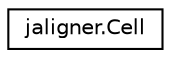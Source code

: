 digraph "Graphical Class Hierarchy"
{
  edge [fontname="Helvetica",fontsize="10",labelfontname="Helvetica",labelfontsize="10"];
  node [fontname="Helvetica",fontsize="10",shape=record];
  rankdir="LR";
  Node1 [label="jaligner.Cell",height=0.2,width=0.4,color="black", fillcolor="white", style="filled",URL="$classjaligner_1_1_cell.html"];
}

